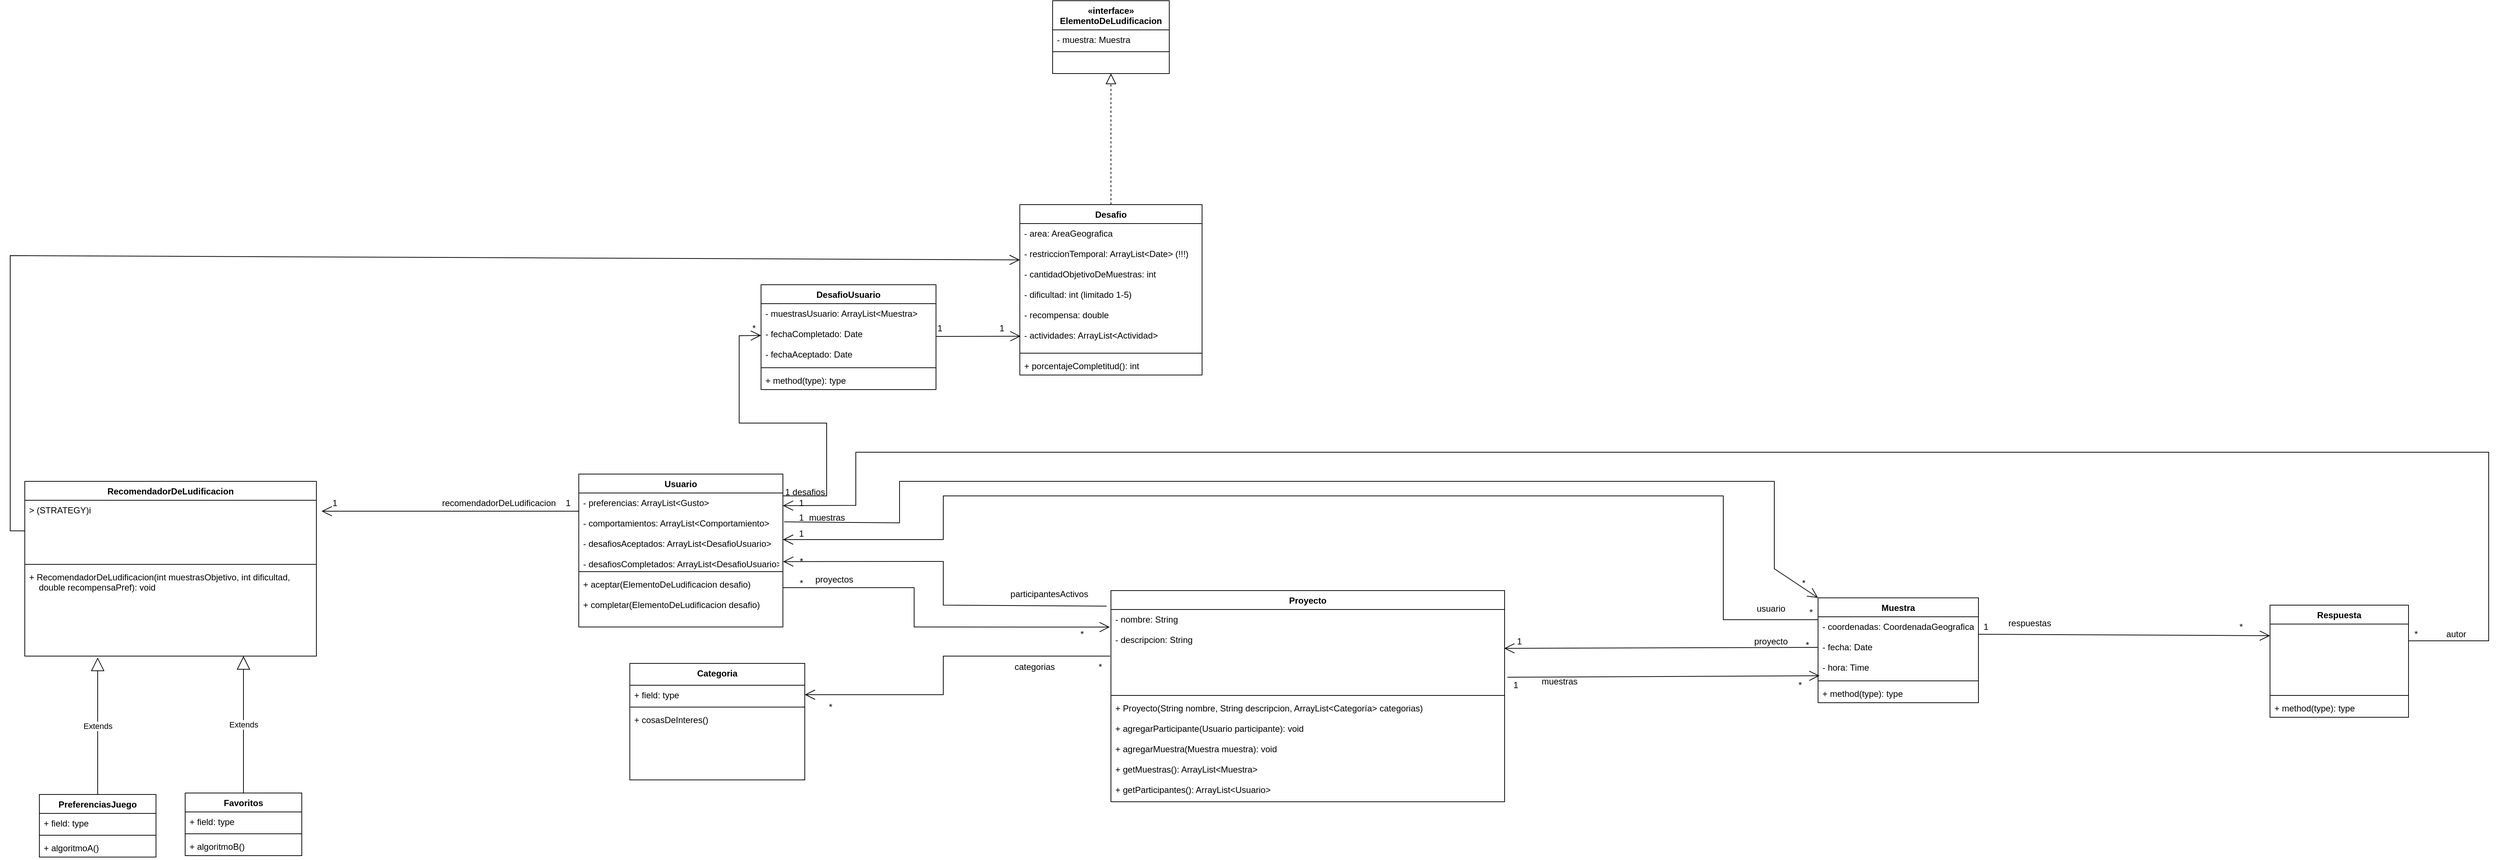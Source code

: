 <mxfile version="20.5.1" type="device"><diagram id="WbbzCiZuCTXSOeSHEOJg" name="Página-1"><mxGraphModel dx="2522" dy="1619" grid="1" gridSize="10" guides="1" tooltips="1" connect="1" arrows="1" fold="1" page="1" pageScale="1" pageWidth="827" pageHeight="1169" math="0" shadow="0"><root><mxCell id="0"/><mxCell id="1" parent="0"/><mxCell id="iUsewvyAgeFMjCq7jR91-1" value="Proyecto" style="swimlane;fontStyle=1;align=center;verticalAlign=top;childLayout=stackLayout;horizontal=1;startSize=26;horizontalStack=0;resizeParent=1;resizeParentMax=0;resizeLast=0;collapsible=1;marginBottom=0;" parent="1" vertex="1"><mxGeometry x="230" y="70" width="540" height="290" as="geometry"/></mxCell><mxCell id="iUsewvyAgeFMjCq7jR91-2" value="- nombre: String&#10;&#10;- descripcion: String&#10;" style="text;strokeColor=none;fillColor=none;align=left;verticalAlign=top;spacingLeft=4;spacingRight=4;overflow=hidden;rotatable=0;points=[[0,0.5],[1,0.5]];portConstraint=eastwest;" parent="iUsewvyAgeFMjCq7jR91-1" vertex="1"><mxGeometry y="26" width="540" height="114" as="geometry"/></mxCell><mxCell id="iUsewvyAgeFMjCq7jR91-3" value="" style="line;strokeWidth=1;fillColor=none;align=left;verticalAlign=middle;spacingTop=-1;spacingLeft=3;spacingRight=3;rotatable=0;labelPosition=right;points=[];portConstraint=eastwest;strokeColor=inherit;" parent="iUsewvyAgeFMjCq7jR91-1" vertex="1"><mxGeometry y="140" width="540" height="8" as="geometry"/></mxCell><mxCell id="iUsewvyAgeFMjCq7jR91-4" value="+ Proyecto(String nombre, String descripcion, ArrayList&lt;Categoría&gt; categorias)&#10;&#10;+ agregarParticipante(Usuario participante): void&#10;&#10;+ agregarMuestra(Muestra muestra): void&#10;&#10;+ getMuestras(): ArrayList&lt;Muestra&gt;&#10;&#10;+ getParticipantes(): ArrayList&lt;Usuario&gt;" style="text;strokeColor=none;fillColor=none;align=left;verticalAlign=top;spacingLeft=4;spacingRight=4;overflow=hidden;rotatable=0;points=[[0,0.5],[1,0.5]];portConstraint=eastwest;" parent="iUsewvyAgeFMjCq7jR91-1" vertex="1"><mxGeometry y="148" width="540" height="142" as="geometry"/></mxCell><mxCell id="iUsewvyAgeFMjCq7jR91-5" value="Muestra" style="swimlane;fontStyle=1;align=center;verticalAlign=top;childLayout=stackLayout;horizontal=1;startSize=26;horizontalStack=0;resizeParent=1;resizeParentMax=0;resizeLast=0;collapsible=1;marginBottom=0;" parent="1" vertex="1"><mxGeometry x="1200" y="80" width="220" height="144" as="geometry"/></mxCell><mxCell id="iUsewvyAgeFMjCq7jR91-6" value="- coordenadas: CoordenadaGeografica&#10;&#10;- fecha: Date&#10;&#10;- hora: Time&#10;&#10;&#10;" style="text;strokeColor=none;fillColor=none;align=left;verticalAlign=top;spacingLeft=4;spacingRight=4;overflow=hidden;rotatable=0;points=[[0,0.5],[1,0.5]];portConstraint=eastwest;" parent="iUsewvyAgeFMjCq7jR91-5" vertex="1"><mxGeometry y="26" width="220" height="84" as="geometry"/></mxCell><mxCell id="iUsewvyAgeFMjCq7jR91-7" value="" style="line;strokeWidth=1;fillColor=none;align=left;verticalAlign=middle;spacingTop=-1;spacingLeft=3;spacingRight=3;rotatable=0;labelPosition=right;points=[];portConstraint=eastwest;strokeColor=inherit;" parent="iUsewvyAgeFMjCq7jR91-5" vertex="1"><mxGeometry y="110" width="220" height="8" as="geometry"/></mxCell><mxCell id="iUsewvyAgeFMjCq7jR91-8" value="+ method(type): type" style="text;strokeColor=none;fillColor=none;align=left;verticalAlign=top;spacingLeft=4;spacingRight=4;overflow=hidden;rotatable=0;points=[[0,0.5],[1,0.5]];portConstraint=eastwest;" parent="iUsewvyAgeFMjCq7jR91-5" vertex="1"><mxGeometry y="118" width="220" height="26" as="geometry"/></mxCell><mxCell id="iUsewvyAgeFMjCq7jR91-9" value="" style="endArrow=open;endFill=1;endSize=12;html=1;rounded=0;exitX=1.007;exitY=0.816;exitDx=0;exitDy=0;entryX=0.009;entryY=0.964;entryDx=0;entryDy=0;exitPerimeter=0;entryPerimeter=0;" parent="1" source="iUsewvyAgeFMjCq7jR91-2" target="iUsewvyAgeFMjCq7jR91-6" edge="1"><mxGeometry width="160" relative="1" as="geometry"><mxPoint x="870" y="240" as="sourcePoint"/><mxPoint x="1030" y="240" as="targetPoint"/></mxGeometry></mxCell><mxCell id="iUsewvyAgeFMjCq7jR91-10" value="muestras" style="text;html=1;align=center;verticalAlign=middle;resizable=0;points=[];autosize=1;strokeColor=none;fillColor=none;" parent="1" vertex="1"><mxGeometry x="810" y="180" width="70" height="30" as="geometry"/></mxCell><mxCell id="iUsewvyAgeFMjCq7jR91-11" value="*" style="text;html=1;align=center;verticalAlign=middle;resizable=0;points=[];autosize=1;strokeColor=none;fillColor=none;" parent="1" vertex="1"><mxGeometry x="1160" y="185" width="30" height="30" as="geometry"/></mxCell><mxCell id="iUsewvyAgeFMjCq7jR91-12" value="1" style="text;html=1;align=center;verticalAlign=middle;resizable=0;points=[];autosize=1;strokeColor=none;fillColor=none;" parent="1" vertex="1"><mxGeometry x="770" y="185" width="30" height="30" as="geometry"/></mxCell><mxCell id="iUsewvyAgeFMjCq7jR91-13" value="Usuario" style="swimlane;fontStyle=1;align=center;verticalAlign=top;childLayout=stackLayout;horizontal=1;startSize=26;horizontalStack=0;resizeParent=1;resizeParentMax=0;resizeLast=0;collapsible=1;marginBottom=0;" parent="1" vertex="1"><mxGeometry x="-500" y="-90" width="280" height="210" as="geometry"/></mxCell><mxCell id="iUsewvyAgeFMjCq7jR91-14" value="- preferencias: ArrayList&lt;Gusto&gt;&#10;&#10;- comportamientos: ArrayList&lt;Comportamiento&gt;&#10;&#10;- desafiosAceptados: ArrayList&lt;DesafioUsuario&gt;&#10;&#10;- desafiosCompletados: ArrayList&lt;DesafioUsuario&gt;" style="text;strokeColor=none;fillColor=none;align=left;verticalAlign=top;spacingLeft=4;spacingRight=4;overflow=hidden;rotatable=0;points=[[0,0.5],[1,0.5]];portConstraint=eastwest;" parent="iUsewvyAgeFMjCq7jR91-13" vertex="1"><mxGeometry y="26" width="280" height="104" as="geometry"/></mxCell><mxCell id="iUsewvyAgeFMjCq7jR91-15" value="" style="line;strokeWidth=1;fillColor=none;align=left;verticalAlign=middle;spacingTop=-1;spacingLeft=3;spacingRight=3;rotatable=0;labelPosition=right;points=[];portConstraint=eastwest;strokeColor=inherit;" parent="iUsewvyAgeFMjCq7jR91-13" vertex="1"><mxGeometry y="130" width="280" height="8" as="geometry"/></mxCell><mxCell id="iUsewvyAgeFMjCq7jR91-16" value="+ aceptar(ElementoDeLudificacion desafio)&#10;&#10;+ completar(ElementoDeLudificacion desafio) " style="text;strokeColor=none;fillColor=none;align=left;verticalAlign=top;spacingLeft=4;spacingRight=4;overflow=hidden;rotatable=0;points=[[0,0.5],[1,0.5]];portConstraint=eastwest;" parent="iUsewvyAgeFMjCq7jR91-13" vertex="1"><mxGeometry y="138" width="280" height="72" as="geometry"/></mxCell><mxCell id="iUsewvyAgeFMjCq7jR91-17" value="" style="endArrow=open;endFill=1;endSize=12;html=1;rounded=0;exitX=-0.011;exitY=-0.041;exitDx=0;exitDy=0;exitPerimeter=0;entryX=1.001;entryY=0.906;entryDx=0;entryDy=0;entryPerimeter=0;" parent="1" source="iUsewvyAgeFMjCq7jR91-2" target="iUsewvyAgeFMjCq7jR91-14" edge="1"><mxGeometry width="160" relative="1" as="geometry"><mxPoint x="-70" y="240" as="sourcePoint"/><mxPoint x="-190" y="20" as="targetPoint"/><Array as="points"><mxPoint y="90"/><mxPoint y="30"/></Array></mxGeometry></mxCell><mxCell id="iUsewvyAgeFMjCq7jR91-18" value="participantesActivos" style="text;html=1;align=center;verticalAlign=middle;resizable=0;points=[];autosize=1;strokeColor=none;fillColor=none;" parent="1" vertex="1"><mxGeometry x="80" y="60" width="130" height="30" as="geometry"/></mxCell><mxCell id="iUsewvyAgeFMjCq7jR91-19" value="*" style="text;html=1;align=center;verticalAlign=middle;resizable=0;points=[];autosize=1;strokeColor=none;fillColor=none;" parent="1" vertex="1"><mxGeometry x="-210" y="15" width="30" height="30" as="geometry"/></mxCell><mxCell id="iUsewvyAgeFMjCq7jR91-22" value="Categoria" style="swimlane;fontStyle=1;align=center;verticalAlign=top;childLayout=stackLayout;horizontal=1;startSize=30;horizontalStack=0;resizeParent=1;resizeParentMax=0;resizeLast=0;collapsible=1;marginBottom=0;" parent="1" vertex="1"><mxGeometry x="-430" y="170" width="240" height="160" as="geometry"/></mxCell><mxCell id="iUsewvyAgeFMjCq7jR91-23" value="+ field: type" style="text;strokeColor=none;fillColor=none;align=left;verticalAlign=top;spacingLeft=4;spacingRight=4;overflow=hidden;rotatable=0;points=[[0,0.5],[1,0.5]];portConstraint=eastwest;" parent="iUsewvyAgeFMjCq7jR91-22" vertex="1"><mxGeometry y="30" width="240" height="26" as="geometry"/></mxCell><mxCell id="iUsewvyAgeFMjCq7jR91-24" value="" style="line;strokeWidth=1;fillColor=none;align=left;verticalAlign=middle;spacingTop=-1;spacingLeft=3;spacingRight=3;rotatable=0;labelPosition=right;points=[];portConstraint=eastwest;strokeColor=inherit;" parent="iUsewvyAgeFMjCq7jR91-22" vertex="1"><mxGeometry y="56" width="240" height="8" as="geometry"/></mxCell><mxCell id="iUsewvyAgeFMjCq7jR91-25" value="+ cosasDeInteres()" style="text;strokeColor=none;fillColor=none;align=left;verticalAlign=top;spacingLeft=4;spacingRight=4;overflow=hidden;rotatable=0;points=[[0,0.5],[1,0.5]];portConstraint=eastwest;" parent="iUsewvyAgeFMjCq7jR91-22" vertex="1"><mxGeometry y="64" width="240" height="96" as="geometry"/></mxCell><mxCell id="iUsewvyAgeFMjCq7jR91-26" value="" style="endArrow=open;endFill=1;endSize=12;html=1;rounded=0;entryX=1;entryY=0.5;entryDx=0;entryDy=0;exitX=-0.002;exitY=0.561;exitDx=0;exitDy=0;exitPerimeter=0;" parent="1" source="iUsewvyAgeFMjCq7jR91-2" target="iUsewvyAgeFMjCq7jR91-23" edge="1"><mxGeometry width="160" relative="1" as="geometry"><mxPoint x="10" y="160" as="sourcePoint"/><mxPoint y="310" as="targetPoint"/><Array as="points"><mxPoint y="160"/><mxPoint y="213"/></Array></mxGeometry></mxCell><mxCell id="iUsewvyAgeFMjCq7jR91-27" value="categorias" style="text;html=1;align=center;verticalAlign=middle;resizable=0;points=[];autosize=1;strokeColor=none;fillColor=none;" parent="1" vertex="1"><mxGeometry x="85" y="160" width="80" height="30" as="geometry"/></mxCell><mxCell id="iUsewvyAgeFMjCq7jR91-28" value="*" style="text;html=1;align=center;verticalAlign=middle;resizable=0;points=[];autosize=1;strokeColor=none;fillColor=none;" parent="1" vertex="1"><mxGeometry x="-170" y="215" width="30" height="30" as="geometry"/></mxCell><mxCell id="iUsewvyAgeFMjCq7jR91-29" value="*" style="text;html=1;align=center;verticalAlign=middle;resizable=0;points=[];autosize=1;strokeColor=none;fillColor=none;" parent="1" vertex="1"><mxGeometry x="200" y="160" width="30" height="30" as="geometry"/></mxCell><mxCell id="iUsewvyAgeFMjCq7jR91-31" value="" style="endArrow=open;endFill=1;endSize=12;html=1;rounded=0;" parent="1" edge="1"><mxGeometry width="160" relative="1" as="geometry"><mxPoint x="1200" y="110" as="sourcePoint"/><mxPoint x="-220" as="targetPoint"/><Array as="points"><mxPoint x="1070" y="110"/><mxPoint x="1070" y="-60"/><mxPoint y="-60"/><mxPoint/></Array></mxGeometry></mxCell><mxCell id="iUsewvyAgeFMjCq7jR91-34" value="1" style="text;html=1;align=center;verticalAlign=middle;resizable=0;points=[];autosize=1;strokeColor=none;fillColor=none;" parent="1" vertex="1"><mxGeometry x="-210" y="-23" width="30" height="30" as="geometry"/></mxCell><mxCell id="iUsewvyAgeFMjCq7jR91-35" value="*" style="text;html=1;align=center;verticalAlign=middle;resizable=0;points=[];autosize=1;strokeColor=none;fillColor=none;" parent="1" vertex="1"><mxGeometry x="1175" y="85" width="30" height="30" as="geometry"/></mxCell><mxCell id="iUsewvyAgeFMjCq7jR91-36" value="usuario" style="text;html=1;align=center;verticalAlign=middle;resizable=0;points=[];autosize=1;strokeColor=none;fillColor=none;" parent="1" vertex="1"><mxGeometry x="1105" y="80" width="60" height="30" as="geometry"/></mxCell><mxCell id="iUsewvyAgeFMjCq7jR91-37" value="" style="endArrow=open;endFill=1;endSize=12;html=1;rounded=0;exitX=0;exitY=0.5;exitDx=0;exitDy=0;entryX=0.999;entryY=0.468;entryDx=0;entryDy=0;entryPerimeter=0;" parent="1" source="iUsewvyAgeFMjCq7jR91-6" target="iUsewvyAgeFMjCq7jR91-2" edge="1"><mxGeometry width="160" relative="1" as="geometry"><mxPoint x="960" as="sourcePoint"/><mxPoint x="770" y="148" as="targetPoint"/></mxGeometry></mxCell><mxCell id="iUsewvyAgeFMjCq7jR91-38" value="proyecto" style="text;html=1;align=center;verticalAlign=middle;resizable=0;points=[];autosize=1;strokeColor=none;fillColor=none;" parent="1" vertex="1"><mxGeometry x="1100" y="125" width="70" height="30" as="geometry"/></mxCell><mxCell id="iUsewvyAgeFMjCq7jR91-39" value="*" style="text;html=1;align=center;verticalAlign=middle;resizable=0;points=[];autosize=1;strokeColor=none;fillColor=none;" parent="1" vertex="1"><mxGeometry x="1170" y="130" width="30" height="30" as="geometry"/></mxCell><mxCell id="iUsewvyAgeFMjCq7jR91-40" value="1" style="text;html=1;align=center;verticalAlign=middle;resizable=0;points=[];autosize=1;strokeColor=none;fillColor=none;" parent="1" vertex="1"><mxGeometry x="775" y="125" width="30" height="30" as="geometry"/></mxCell><mxCell id="iUsewvyAgeFMjCq7jR91-42" value="" style="endArrow=open;endFill=1;endSize=12;html=1;rounded=0;entryX=0;entryY=0.17;entryDx=0;entryDy=0;entryPerimeter=0;" parent="1" target="iUsewvyAgeFMjCq7jR91-44" edge="1"><mxGeometry width="160" relative="1" as="geometry"><mxPoint x="1420" y="130" as="sourcePoint"/><mxPoint x="1780" y="130" as="targetPoint"/></mxGeometry></mxCell><mxCell id="iUsewvyAgeFMjCq7jR91-43" value="Respuesta" style="swimlane;fontStyle=1;align=center;verticalAlign=top;childLayout=stackLayout;horizontal=1;startSize=26;horizontalStack=0;resizeParent=1;resizeParentMax=0;resizeLast=0;collapsible=1;marginBottom=0;" parent="1" vertex="1"><mxGeometry x="1820" y="90" width="190" height="154" as="geometry"/></mxCell><mxCell id="iUsewvyAgeFMjCq7jR91-44" value="&#10;&#10;&#10;&#10;&#10;" style="text;strokeColor=none;fillColor=none;align=left;verticalAlign=top;spacingLeft=4;spacingRight=4;overflow=hidden;rotatable=0;points=[[0,0.5],[1,0.5]];portConstraint=eastwest;" parent="iUsewvyAgeFMjCq7jR91-43" vertex="1"><mxGeometry y="26" width="190" height="94" as="geometry"/></mxCell><mxCell id="iUsewvyAgeFMjCq7jR91-45" value="" style="line;strokeWidth=1;fillColor=none;align=left;verticalAlign=middle;spacingTop=-1;spacingLeft=3;spacingRight=3;rotatable=0;labelPosition=right;points=[];portConstraint=eastwest;strokeColor=inherit;" parent="iUsewvyAgeFMjCq7jR91-43" vertex="1"><mxGeometry y="120" width="190" height="8" as="geometry"/></mxCell><mxCell id="iUsewvyAgeFMjCq7jR91-46" value="+ method(type): type" style="text;strokeColor=none;fillColor=none;align=left;verticalAlign=top;spacingLeft=4;spacingRight=4;overflow=hidden;rotatable=0;points=[[0,0.5],[1,0.5]];portConstraint=eastwest;" parent="iUsewvyAgeFMjCq7jR91-43" vertex="1"><mxGeometry y="128" width="190" height="26" as="geometry"/></mxCell><mxCell id="iUsewvyAgeFMjCq7jR91-47" value="respuestas" style="text;html=1;align=center;verticalAlign=middle;resizable=0;points=[];autosize=1;strokeColor=none;fillColor=none;" parent="1" vertex="1"><mxGeometry x="1450" y="100" width="80" height="30" as="geometry"/></mxCell><mxCell id="iUsewvyAgeFMjCq7jR91-49" value="1" style="text;html=1;align=center;verticalAlign=middle;resizable=0;points=[];autosize=1;strokeColor=none;fillColor=none;" parent="1" vertex="1"><mxGeometry x="1415" y="105" width="30" height="30" as="geometry"/></mxCell><mxCell id="iUsewvyAgeFMjCq7jR91-50" value="*" style="text;html=1;align=center;verticalAlign=middle;resizable=0;points=[];autosize=1;strokeColor=none;fillColor=none;" parent="1" vertex="1"><mxGeometry x="1765" y="105" width="30" height="30" as="geometry"/></mxCell><mxCell id="iUsewvyAgeFMjCq7jR91-51" value="" style="endArrow=open;endFill=1;endSize=12;html=1;rounded=0;exitX=1;exitY=0.245;exitDx=0;exitDy=0;exitPerimeter=0;entryX=1;entryY=0.167;entryDx=0;entryDy=0;entryPerimeter=0;" parent="1" source="iUsewvyAgeFMjCq7jR91-44" target="iUsewvyAgeFMjCq7jR91-14" edge="1"><mxGeometry width="160" relative="1" as="geometry"><mxPoint x="2030" y="151.5" as="sourcePoint"/><mxPoint x="-120" y="-10" as="targetPoint"/><Array as="points"><mxPoint x="2120" y="139"/><mxPoint x="2120" y="-120"/><mxPoint x="-120" y="-120"/><mxPoint x="-120" y="-47"/></Array></mxGeometry></mxCell><mxCell id="iUsewvyAgeFMjCq7jR91-53" value="1" style="text;html=1;align=center;verticalAlign=middle;resizable=0;points=[];autosize=1;strokeColor=none;fillColor=none;" parent="1" vertex="1"><mxGeometry x="-210" y="-65" width="30" height="30" as="geometry"/></mxCell><mxCell id="iUsewvyAgeFMjCq7jR91-56" value="autor" style="text;html=1;align=center;verticalAlign=middle;resizable=0;points=[];autosize=1;strokeColor=none;fillColor=none;" parent="1" vertex="1"><mxGeometry x="2050" y="115" width="50" height="30" as="geometry"/></mxCell><mxCell id="iUsewvyAgeFMjCq7jR91-57" value="*" style="text;html=1;align=center;verticalAlign=middle;resizable=0;points=[];autosize=1;strokeColor=none;fillColor=none;" parent="1" vertex="1"><mxGeometry x="2005" y="115" width="30" height="30" as="geometry"/></mxCell><mxCell id="iUsewvyAgeFMjCq7jR91-58" value="" style="endArrow=open;endFill=1;endSize=12;html=1;rounded=0;exitX=1.006;exitY=0.381;exitDx=0;exitDy=0;exitPerimeter=0;entryX=0;entryY=0;entryDx=0;entryDy=0;" parent="1" source="iUsewvyAgeFMjCq7jR91-14" target="iUsewvyAgeFMjCq7jR91-5" edge="1"><mxGeometry width="160" relative="1" as="geometry"><mxPoint x="-160" y="-20" as="sourcePoint"/><mxPoint x="1140" y="70" as="targetPoint"/><Array as="points"><mxPoint x="-60" y="-23"/><mxPoint x="-60" y="-80"/><mxPoint x="1140" y="-80"/><mxPoint x="1140" y="40"/></Array></mxGeometry></mxCell><mxCell id="iUsewvyAgeFMjCq7jR91-60" value="*" style="text;html=1;align=center;verticalAlign=middle;resizable=0;points=[];autosize=1;strokeColor=none;fillColor=none;" parent="1" vertex="1"><mxGeometry x="1165" y="45" width="30" height="30" as="geometry"/></mxCell><mxCell id="iUsewvyAgeFMjCq7jR91-61" value="1" style="text;html=1;align=center;verticalAlign=middle;resizable=0;points=[];autosize=1;strokeColor=none;fillColor=none;" parent="1" vertex="1"><mxGeometry x="-210" y="-45" width="30" height="30" as="geometry"/></mxCell><mxCell id="iUsewvyAgeFMjCq7jR91-62" value="muestras" style="text;html=1;align=center;verticalAlign=middle;resizable=0;points=[];autosize=1;strokeColor=none;fillColor=none;" parent="1" vertex="1"><mxGeometry x="-195" y="-45" width="70" height="30" as="geometry"/></mxCell><mxCell id="iUsewvyAgeFMjCq7jR91-63" value="" style="endArrow=open;endFill=1;endSize=12;html=1;rounded=0;exitX=1.002;exitY=0.25;exitDx=0;exitDy=0;entryX=-0.003;entryY=0.212;entryDx=0;entryDy=0;entryPerimeter=0;exitPerimeter=0;" parent="1" source="iUsewvyAgeFMjCq7jR91-16" target="iUsewvyAgeFMjCq7jR91-2" edge="1"><mxGeometry width="160" relative="1" as="geometry"><mxPoint x="-160" y="64" as="sourcePoint"/><mxPoint x="-40" y="130" as="targetPoint"/><Array as="points"><mxPoint x="-40" y="66"/><mxPoint x="-40" y="120"/></Array></mxGeometry></mxCell><mxCell id="iUsewvyAgeFMjCq7jR91-66" value="*" style="text;html=1;align=center;verticalAlign=middle;resizable=0;points=[];autosize=1;strokeColor=none;fillColor=none;" parent="1" vertex="1"><mxGeometry x="-210" y="45" width="30" height="30" as="geometry"/></mxCell><mxCell id="iUsewvyAgeFMjCq7jR91-67" value="proyectos" style="text;html=1;align=center;verticalAlign=middle;resizable=0;points=[];autosize=1;strokeColor=none;fillColor=none;" parent="1" vertex="1"><mxGeometry x="-190" y="40" width="80" height="30" as="geometry"/></mxCell><mxCell id="iUsewvyAgeFMjCq7jR91-68" value="*" style="text;html=1;align=center;verticalAlign=middle;resizable=0;points=[];autosize=1;strokeColor=none;fillColor=none;" parent="1" vertex="1"><mxGeometry x="175" y="115" width="30" height="30" as="geometry"/></mxCell><mxCell id="iUsewvyAgeFMjCq7jR91-76" value="«interface»&#10;ElementoDeLudificacion" style="swimlane;fontStyle=1;align=center;verticalAlign=top;childLayout=stackLayout;horizontal=1;startSize=40;horizontalStack=0;resizeParent=1;resizeParentMax=0;resizeLast=0;collapsible=1;marginBottom=0;" parent="1" vertex="1"><mxGeometry x="150" y="-740" width="160" height="100" as="geometry"/></mxCell><mxCell id="iUsewvyAgeFMjCq7jR91-77" value="- muestra: Muestra&#10;&#10;&#10;" style="text;strokeColor=none;fillColor=none;align=left;verticalAlign=top;spacingLeft=4;spacingRight=4;overflow=hidden;rotatable=0;points=[[0,0.5],[1,0.5]];portConstraint=eastwest;" parent="iUsewvyAgeFMjCq7jR91-76" vertex="1"><mxGeometry y="40" width="160" height="26" as="geometry"/></mxCell><mxCell id="iUsewvyAgeFMjCq7jR91-78" value="" style="line;strokeWidth=1;fillColor=none;align=left;verticalAlign=middle;spacingTop=-1;spacingLeft=3;spacingRight=3;rotatable=0;labelPosition=right;points=[];portConstraint=eastwest;strokeColor=inherit;" parent="iUsewvyAgeFMjCq7jR91-76" vertex="1"><mxGeometry y="66" width="160" height="8" as="geometry"/></mxCell><mxCell id="iUsewvyAgeFMjCq7jR91-79" value="&#10;&#10;&#10;&#10;" style="text;strokeColor=none;fillColor=none;align=left;verticalAlign=top;spacingLeft=4;spacingRight=4;overflow=hidden;rotatable=0;points=[[0,0.5],[1,0.5]];portConstraint=eastwest;" parent="iUsewvyAgeFMjCq7jR91-76" vertex="1"><mxGeometry y="74" width="160" height="26" as="geometry"/></mxCell><mxCell id="iUsewvyAgeFMjCq7jR91-81" value="Desafio" style="swimlane;fontStyle=1;align=center;verticalAlign=top;childLayout=stackLayout;horizontal=1;startSize=26;horizontalStack=0;resizeParent=1;resizeParentMax=0;resizeLast=0;collapsible=1;marginBottom=0;" parent="1" vertex="1"><mxGeometry x="105" y="-460" width="250" height="234" as="geometry"/></mxCell><mxCell id="iUsewvyAgeFMjCq7jR91-82" value="- area: AreaGeografica&#10;&#10;- restriccionTemporal: ArrayList&lt;Date&gt; (!!!)&#10;&#10;- cantidadObjetivoDeMuestras: int&#10;&#10;- dificultad: int (limitado 1-5)&#10;&#10;- recompensa: double&#10;&#10;- actividades: ArrayList&lt;Actividad&gt;&#10;" style="text;strokeColor=none;fillColor=none;align=left;verticalAlign=top;spacingLeft=4;spacingRight=4;overflow=hidden;rotatable=0;points=[[0,0.5],[1,0.5]];portConstraint=eastwest;" parent="iUsewvyAgeFMjCq7jR91-81" vertex="1"><mxGeometry y="26" width="250" height="174" as="geometry"/></mxCell><mxCell id="iUsewvyAgeFMjCq7jR91-83" value="" style="line;strokeWidth=1;fillColor=none;align=left;verticalAlign=middle;spacingTop=-1;spacingLeft=3;spacingRight=3;rotatable=0;labelPosition=right;points=[];portConstraint=eastwest;strokeColor=inherit;" parent="iUsewvyAgeFMjCq7jR91-81" vertex="1"><mxGeometry y="200" width="250" height="8" as="geometry"/></mxCell><mxCell id="iUsewvyAgeFMjCq7jR91-84" value="+ porcentajeCompletitud(): int" style="text;strokeColor=none;fillColor=none;align=left;verticalAlign=top;spacingLeft=4;spacingRight=4;overflow=hidden;rotatable=0;points=[[0,0.5],[1,0.5]];portConstraint=eastwest;" parent="iUsewvyAgeFMjCq7jR91-81" vertex="1"><mxGeometry y="208" width="250" height="26" as="geometry"/></mxCell><mxCell id="iUsewvyAgeFMjCq7jR91-85" value="" style="endArrow=block;dashed=1;endFill=0;endSize=12;html=1;rounded=0;exitX=0.5;exitY=0;exitDx=0;exitDy=0;entryX=0.5;entryY=1;entryDx=0;entryDy=0;entryPerimeter=0;" parent="1" source="iUsewvyAgeFMjCq7jR91-81" target="iUsewvyAgeFMjCq7jR91-79" edge="1"><mxGeometry width="160" relative="1" as="geometry"><mxPoint x="170" y="-260" as="sourcePoint"/><mxPoint x="330" y="-260" as="targetPoint"/></mxGeometry></mxCell><mxCell id="iUsewvyAgeFMjCq7jR91-86" value="RecomendadorDeLudificacion" style="swimlane;fontStyle=1;align=center;verticalAlign=top;childLayout=stackLayout;horizontal=1;startSize=26;horizontalStack=0;resizeParent=1;resizeParentMax=0;resizeLast=0;collapsible=1;marginBottom=0;" parent="1" vertex="1"><mxGeometry x="-1260" y="-80" width="400" height="240" as="geometry"/></mxCell><mxCell id="iUsewvyAgeFMjCq7jR91-87" value="&gt; (STRATEGY)i" style="text;strokeColor=none;fillColor=none;align=left;verticalAlign=top;spacingLeft=4;spacingRight=4;overflow=hidden;rotatable=0;points=[[0,0.5],[1,0.5]];portConstraint=eastwest;" parent="iUsewvyAgeFMjCq7jR91-86" vertex="1"><mxGeometry y="26" width="400" height="84" as="geometry"/></mxCell><mxCell id="iUsewvyAgeFMjCq7jR91-88" value="" style="line;strokeWidth=1;fillColor=none;align=left;verticalAlign=middle;spacingTop=-1;spacingLeft=3;spacingRight=3;rotatable=0;labelPosition=right;points=[];portConstraint=eastwest;strokeColor=inherit;" parent="iUsewvyAgeFMjCq7jR91-86" vertex="1"><mxGeometry y="110" width="400" height="8" as="geometry"/></mxCell><mxCell id="iUsewvyAgeFMjCq7jR91-89" value="+ RecomendadorDeLudificacion(int muestrasObjetivo, int dificultad,&#10;    double recompensaPref): void" style="text;strokeColor=none;fillColor=none;align=left;verticalAlign=top;spacingLeft=4;spacingRight=4;overflow=hidden;rotatable=0;points=[[0,0.5],[1,0.5]];portConstraint=eastwest;" parent="iUsewvyAgeFMjCq7jR91-86" vertex="1"><mxGeometry y="118" width="400" height="122" as="geometry"/></mxCell><mxCell id="iUsewvyAgeFMjCq7jR91-90" value="" style="endArrow=open;endFill=1;endSize=12;html=1;rounded=0;entryX=-0.094;entryY=0.867;entryDx=0;entryDy=0;entryPerimeter=0;" parent="1" target="iUsewvyAgeFMjCq7jR91-92" edge="1"><mxGeometry width="160" relative="1" as="geometry"><mxPoint x="-500" y="-39" as="sourcePoint"/><mxPoint x="-570" y="-80" as="targetPoint"/></mxGeometry></mxCell><mxCell id="iUsewvyAgeFMjCq7jR91-92" value="1" style="text;html=1;align=center;verticalAlign=middle;resizable=0;points=[];autosize=1;strokeColor=none;fillColor=none;" parent="1" vertex="1"><mxGeometry x="-850" y="-65" width="30" height="30" as="geometry"/></mxCell><mxCell id="iUsewvyAgeFMjCq7jR91-93" value="1" style="text;html=1;align=center;verticalAlign=middle;resizable=0;points=[];autosize=1;strokeColor=none;fillColor=none;" parent="1" vertex="1"><mxGeometry x="-530" y="-65" width="30" height="30" as="geometry"/></mxCell><mxCell id="iUsewvyAgeFMjCq7jR91-94" value="" style="endArrow=open;endFill=1;endSize=12;html=1;rounded=0;exitX=0;exitY=0.5;exitDx=0;exitDy=0;entryX=0;entryY=0.287;entryDx=0;entryDy=0;entryPerimeter=0;" parent="1" source="iUsewvyAgeFMjCq7jR91-87" target="iUsewvyAgeFMjCq7jR91-82" edge="1"><mxGeometry width="160" relative="1" as="geometry"><mxPoint x="-880" y="-80" as="sourcePoint"/><mxPoint x="-1210" y="-390" as="targetPoint"/><Array as="points"><mxPoint x="-1280" y="-12"/><mxPoint x="-1280" y="-390"/></Array></mxGeometry></mxCell><mxCell id="iUsewvyAgeFMjCq7jR91-95" value="recomendadorDeLudificacion" style="text;html=1;align=center;verticalAlign=middle;resizable=0;points=[];autosize=1;strokeColor=none;fillColor=none;" parent="1" vertex="1"><mxGeometry x="-700" y="-65" width="180" height="30" as="geometry"/></mxCell><mxCell id="GWagLMkGeKUL416zCuw3-1" value="DesafioUsuario" style="swimlane;fontStyle=1;align=center;verticalAlign=top;childLayout=stackLayout;horizontal=1;startSize=26;horizontalStack=0;resizeParent=1;resizeParentMax=0;resizeLast=0;collapsible=1;marginBottom=0;" vertex="1" parent="1"><mxGeometry x="-250" y="-350" width="240" height="144" as="geometry"/></mxCell><mxCell id="GWagLMkGeKUL416zCuw3-2" value="- muestrasUsuario: ArrayList&lt;Muestra&gt;&#10;&#10;- fechaCompletado: Date&#10;&#10;- fechaAceptado: Date" style="text;strokeColor=none;fillColor=none;align=left;verticalAlign=top;spacingLeft=4;spacingRight=4;overflow=hidden;rotatable=0;points=[[0,0.5],[1,0.5]];portConstraint=eastwest;" vertex="1" parent="GWagLMkGeKUL416zCuw3-1"><mxGeometry y="26" width="240" height="84" as="geometry"/></mxCell><mxCell id="GWagLMkGeKUL416zCuw3-3" value="" style="line;strokeWidth=1;fillColor=none;align=left;verticalAlign=middle;spacingTop=-1;spacingLeft=3;spacingRight=3;rotatable=0;labelPosition=right;points=[];portConstraint=eastwest;strokeColor=inherit;" vertex="1" parent="GWagLMkGeKUL416zCuw3-1"><mxGeometry y="110" width="240" height="8" as="geometry"/></mxCell><mxCell id="GWagLMkGeKUL416zCuw3-4" value="+ method(type): type" style="text;strokeColor=none;fillColor=none;align=left;verticalAlign=top;spacingLeft=4;spacingRight=4;overflow=hidden;rotatable=0;points=[[0,0.5],[1,0.5]];portConstraint=eastwest;" vertex="1" parent="GWagLMkGeKUL416zCuw3-1"><mxGeometry y="118" width="240" height="26" as="geometry"/></mxCell><mxCell id="GWagLMkGeKUL416zCuw3-5" value="" style="endArrow=open;endFill=1;endSize=12;html=1;rounded=0;exitX=1;exitY=0.038;exitDx=0;exitDy=0;exitPerimeter=0;" edge="1" parent="1" source="iUsewvyAgeFMjCq7jR91-14" target="GWagLMkGeKUL416zCuw3-2"><mxGeometry width="160" relative="1" as="geometry"><mxPoint x="-170" y="-210" as="sourcePoint"/><mxPoint x="-280" y="-290" as="targetPoint"/><Array as="points"><mxPoint x="-160" y="-60"/><mxPoint x="-160" y="-160"/><mxPoint x="-280" y="-160"/><mxPoint x="-280" y="-280"/></Array></mxGeometry></mxCell><mxCell id="GWagLMkGeKUL416zCuw3-6" value="" style="endArrow=open;endFill=1;endSize=12;html=1;rounded=0;entryX=0.004;entryY=0.889;entryDx=0;entryDy=0;entryPerimeter=0;" edge="1" parent="1" target="iUsewvyAgeFMjCq7jR91-82"><mxGeometry width="160" relative="1" as="geometry"><mxPoint x="-10" y="-279" as="sourcePoint"/><mxPoint x="80" y="-270" as="targetPoint"/></mxGeometry></mxCell><mxCell id="GWagLMkGeKUL416zCuw3-7" value="*" style="text;html=1;align=center;verticalAlign=middle;resizable=0;points=[];autosize=1;strokeColor=none;fillColor=none;" vertex="1" parent="1"><mxGeometry x="-275" y="-305" width="30" height="30" as="geometry"/></mxCell><mxCell id="GWagLMkGeKUL416zCuw3-8" value="1 desafios" style="text;html=1;align=center;verticalAlign=middle;resizable=0;points=[];autosize=1;strokeColor=none;fillColor=none;" vertex="1" parent="1"><mxGeometry x="-230" y="-80" width="80" height="30" as="geometry"/></mxCell><mxCell id="GWagLMkGeKUL416zCuw3-9" value="1" style="text;html=1;align=center;verticalAlign=middle;resizable=0;points=[];autosize=1;strokeColor=none;fillColor=none;" vertex="1" parent="1"><mxGeometry x="-20" y="-305" width="30" height="30" as="geometry"/></mxCell><mxCell id="GWagLMkGeKUL416zCuw3-10" value="1" style="text;html=1;align=center;verticalAlign=middle;resizable=0;points=[];autosize=1;strokeColor=none;fillColor=none;" vertex="1" parent="1"><mxGeometry x="65" y="-305" width="30" height="30" as="geometry"/></mxCell><mxCell id="GWagLMkGeKUL416zCuw3-13" value="Extends" style="endArrow=block;endSize=16;endFill=0;html=1;rounded=0;entryX=0.25;entryY=1.016;entryDx=0;entryDy=0;entryPerimeter=0;exitX=0.5;exitY=0;exitDx=0;exitDy=0;" edge="1" parent="1" source="GWagLMkGeKUL416zCuw3-14" target="iUsewvyAgeFMjCq7jR91-89"><mxGeometry width="160" relative="1" as="geometry"><mxPoint x="-1160" y="320" as="sourcePoint"/><mxPoint x="-1010" y="290" as="targetPoint"/></mxGeometry></mxCell><mxCell id="GWagLMkGeKUL416zCuw3-14" value="PreferenciasJuego" style="swimlane;fontStyle=1;align=center;verticalAlign=top;childLayout=stackLayout;horizontal=1;startSize=26;horizontalStack=0;resizeParent=1;resizeParentMax=0;resizeLast=0;collapsible=1;marginBottom=0;" vertex="1" parent="1"><mxGeometry x="-1240" y="350" width="160" height="86" as="geometry"/></mxCell><mxCell id="GWagLMkGeKUL416zCuw3-15" value="+ field: type" style="text;strokeColor=none;fillColor=none;align=left;verticalAlign=top;spacingLeft=4;spacingRight=4;overflow=hidden;rotatable=0;points=[[0,0.5],[1,0.5]];portConstraint=eastwest;" vertex="1" parent="GWagLMkGeKUL416zCuw3-14"><mxGeometry y="26" width="160" height="26" as="geometry"/></mxCell><mxCell id="GWagLMkGeKUL416zCuw3-16" value="" style="line;strokeWidth=1;fillColor=none;align=left;verticalAlign=middle;spacingTop=-1;spacingLeft=3;spacingRight=3;rotatable=0;labelPosition=right;points=[];portConstraint=eastwest;strokeColor=inherit;" vertex="1" parent="GWagLMkGeKUL416zCuw3-14"><mxGeometry y="52" width="160" height="8" as="geometry"/></mxCell><mxCell id="GWagLMkGeKUL416zCuw3-17" value="+ algoritmoA()" style="text;strokeColor=none;fillColor=none;align=left;verticalAlign=top;spacingLeft=4;spacingRight=4;overflow=hidden;rotatable=0;points=[[0,0.5],[1,0.5]];portConstraint=eastwest;" vertex="1" parent="GWagLMkGeKUL416zCuw3-14"><mxGeometry y="60" width="160" height="26" as="geometry"/></mxCell><mxCell id="GWagLMkGeKUL416zCuw3-18" value="Extends" style="endArrow=block;endSize=16;endFill=0;html=1;rounded=0;entryX=0.25;entryY=1.016;entryDx=0;entryDy=0;entryPerimeter=0;exitX=0.5;exitY=0;exitDx=0;exitDy=0;" edge="1" parent="1" source="GWagLMkGeKUL416zCuw3-19"><mxGeometry width="160" relative="1" as="geometry"><mxPoint x="-960" y="318.05" as="sourcePoint"/><mxPoint x="-960" y="160.002" as="targetPoint"/></mxGeometry></mxCell><mxCell id="GWagLMkGeKUL416zCuw3-19" value="Favoritos" style="swimlane;fontStyle=1;align=center;verticalAlign=top;childLayout=stackLayout;horizontal=1;startSize=26;horizontalStack=0;resizeParent=1;resizeParentMax=0;resizeLast=0;collapsible=1;marginBottom=0;" vertex="1" parent="1"><mxGeometry x="-1040" y="348.05" width="160" height="86" as="geometry"/></mxCell><mxCell id="GWagLMkGeKUL416zCuw3-20" value="+ field: type" style="text;strokeColor=none;fillColor=none;align=left;verticalAlign=top;spacingLeft=4;spacingRight=4;overflow=hidden;rotatable=0;points=[[0,0.5],[1,0.5]];portConstraint=eastwest;" vertex="1" parent="GWagLMkGeKUL416zCuw3-19"><mxGeometry y="26" width="160" height="26" as="geometry"/></mxCell><mxCell id="GWagLMkGeKUL416zCuw3-21" value="" style="line;strokeWidth=1;fillColor=none;align=left;verticalAlign=middle;spacingTop=-1;spacingLeft=3;spacingRight=3;rotatable=0;labelPosition=right;points=[];portConstraint=eastwest;strokeColor=inherit;" vertex="1" parent="GWagLMkGeKUL416zCuw3-19"><mxGeometry y="52" width="160" height="8" as="geometry"/></mxCell><mxCell id="GWagLMkGeKUL416zCuw3-22" value="+ algoritmoB()" style="text;strokeColor=none;fillColor=none;align=left;verticalAlign=top;spacingLeft=4;spacingRight=4;overflow=hidden;rotatable=0;points=[[0,0.5],[1,0.5]];portConstraint=eastwest;" vertex="1" parent="GWagLMkGeKUL416zCuw3-19"><mxGeometry y="60" width="160" height="26" as="geometry"/></mxCell></root></mxGraphModel></diagram></mxfile>